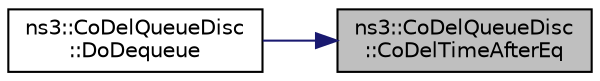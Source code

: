 digraph "ns3::CoDelQueueDisc::CoDelTimeAfterEq"
{
 // LATEX_PDF_SIZE
  edge [fontname="Helvetica",fontsize="10",labelfontname="Helvetica",labelfontsize="10"];
  node [fontname="Helvetica",fontsize="10",shape=record];
  rankdir="RL";
  Node1 [label="ns3::CoDelQueueDisc\l::CoDelTimeAfterEq",height=0.2,width=0.4,color="black", fillcolor="grey75", style="filled", fontcolor="black",tooltip="Check if CoDel time a is successive or equal to b."];
  Node1 -> Node2 [dir="back",color="midnightblue",fontsize="10",style="solid",fontname="Helvetica"];
  Node2 [label="ns3::CoDelQueueDisc\l::DoDequeue",height=0.2,width=0.4,color="black", fillcolor="white", style="filled",URL="$classns3_1_1_co_del_queue_disc.html#a6128cb8655b87b67f04424c68058e751",tooltip="Remove a packet from queue based on the current state If we are in dropping state,..."];
}
